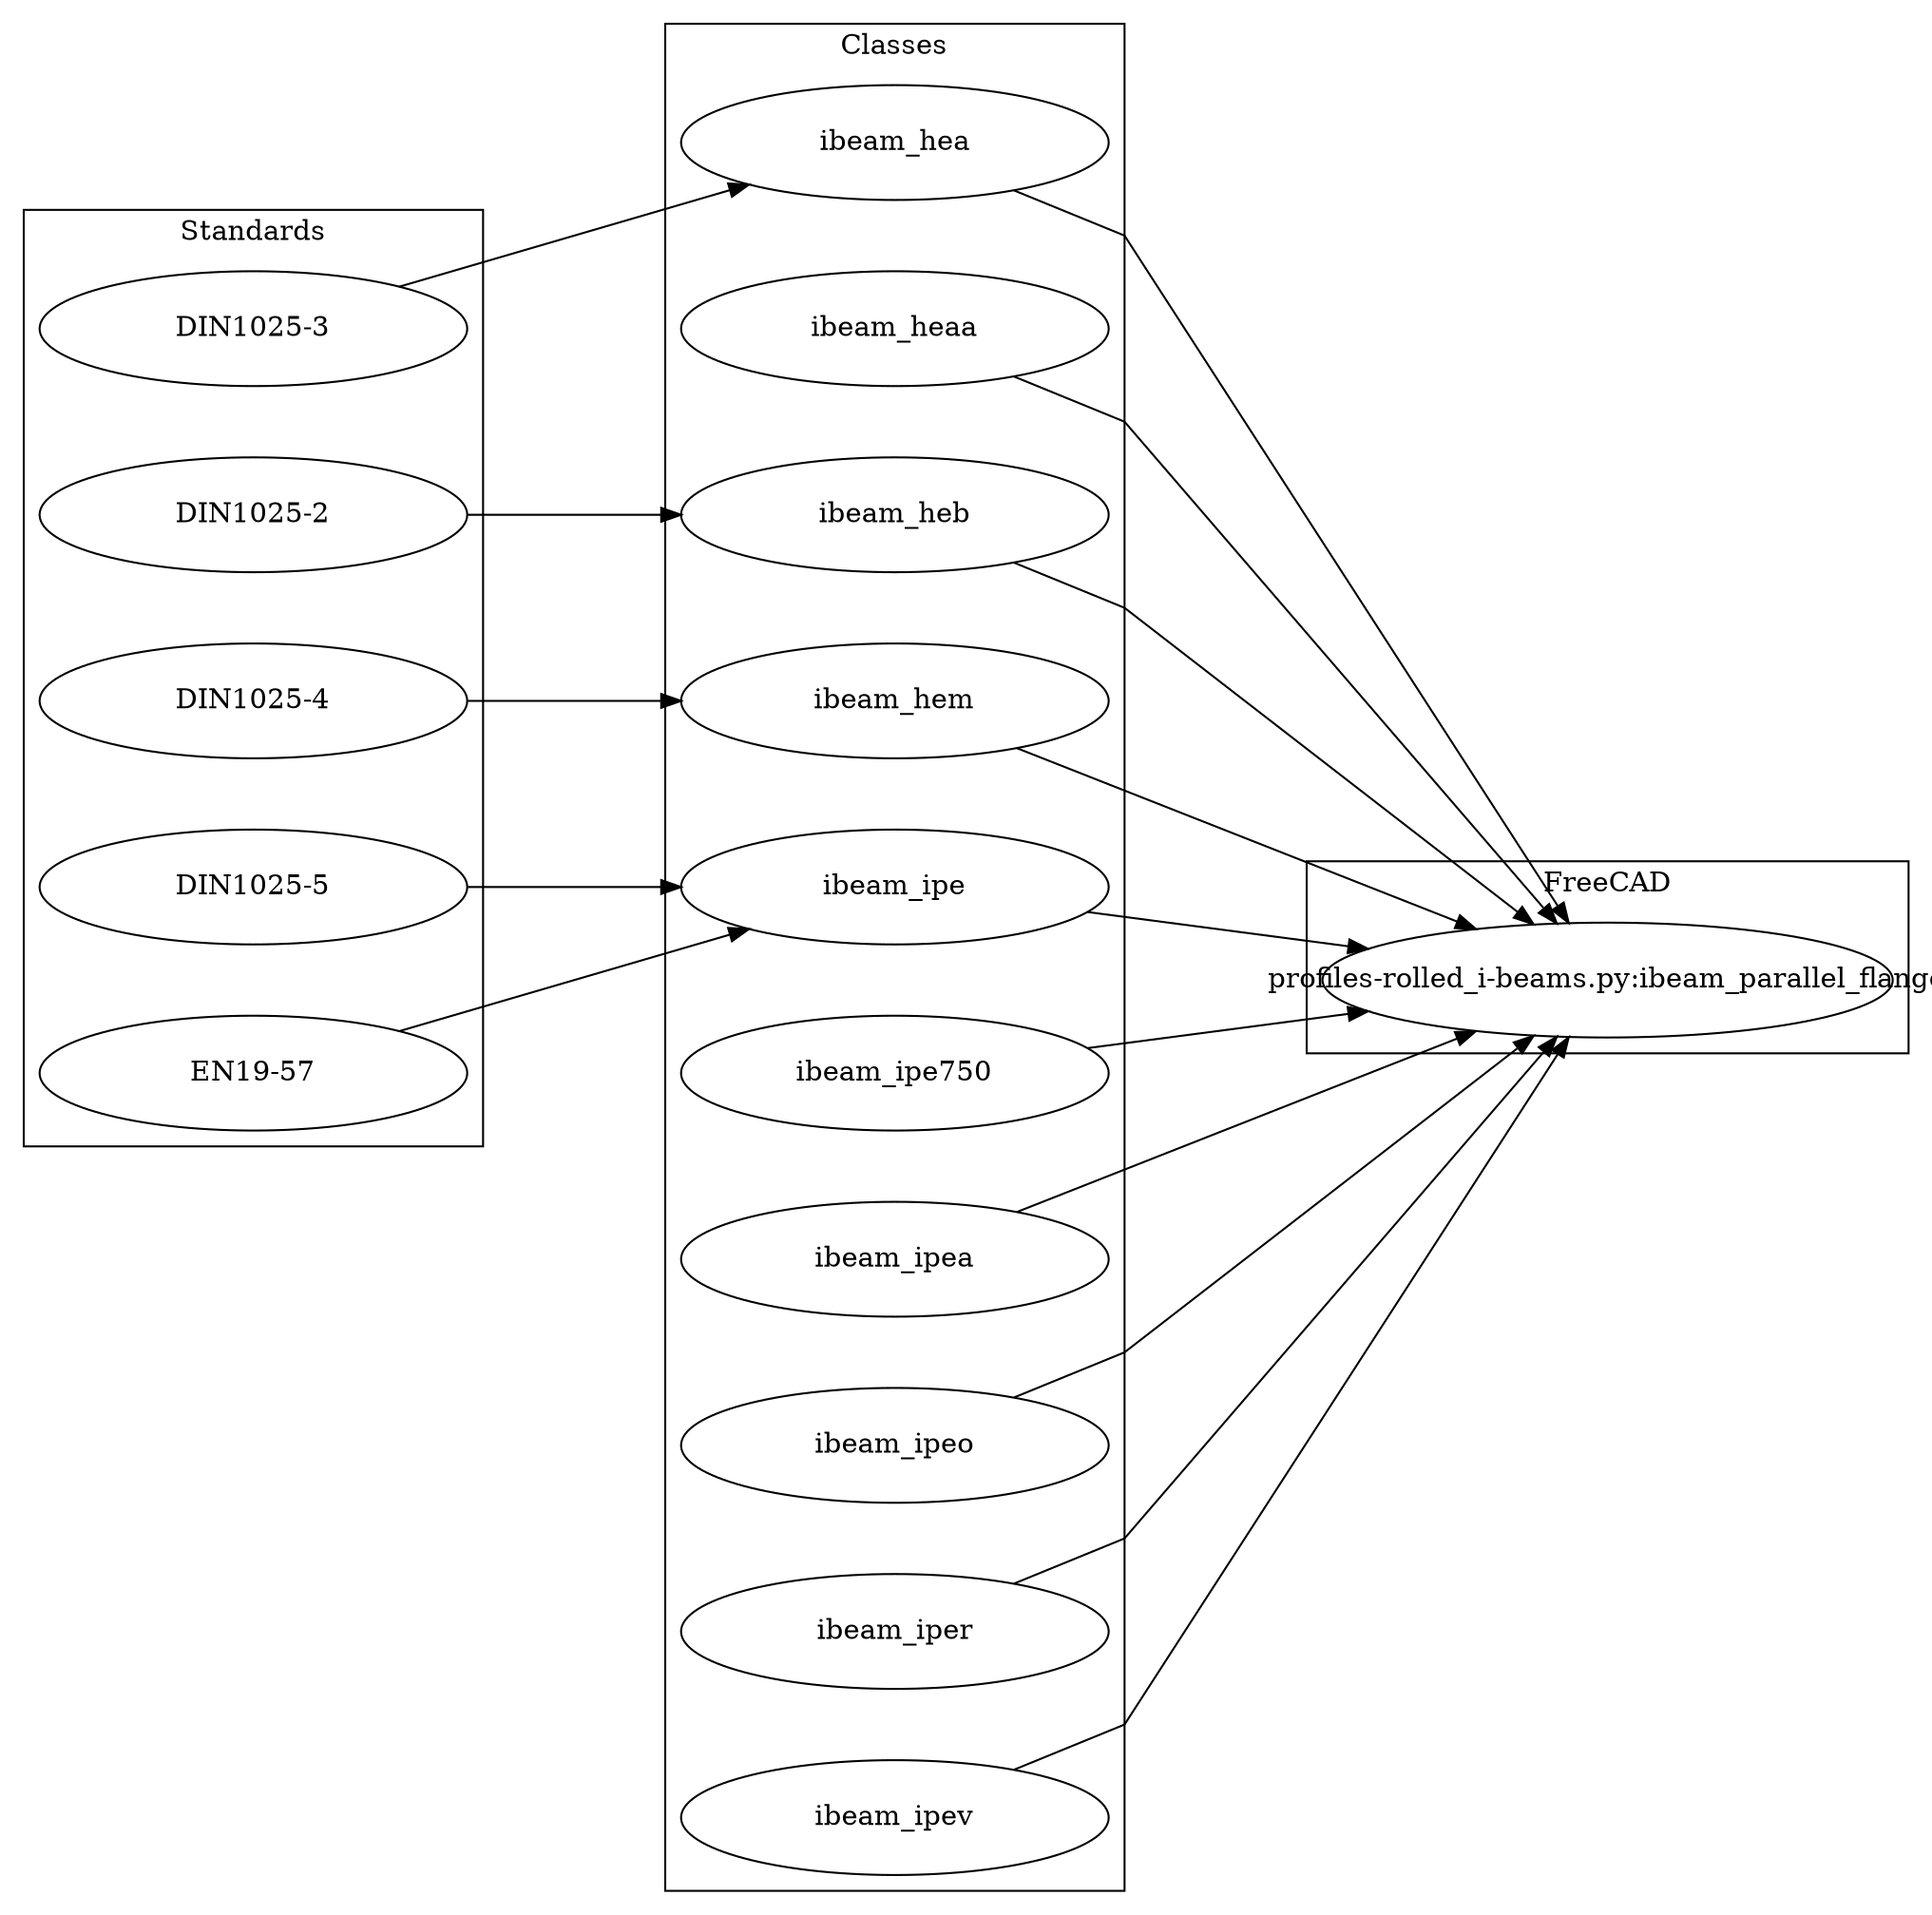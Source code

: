 digraph G {
rankdir=LR; nodesep=0.5; ranksep=1.5;splines=polyline;
subgraph cluster_cl {
label="Classes";
"ibeam_hea" [width=3, height=0.8, fixedsize=true];
"ibeam_heaa" [width=3, height=0.8, fixedsize=true];
"ibeam_heb" [width=3, height=0.8, fixedsize=true];
"ibeam_hem" [width=3, height=0.8, fixedsize=true];
"ibeam_ipe" [width=3, height=0.8, fixedsize=true];
"ibeam_ipe750" [width=3, height=0.8, fixedsize=true];
"ibeam_ipea" [width=3, height=0.8, fixedsize=true];
"ibeam_ipeo" [width=3, height=0.8, fixedsize=true];
"ibeam_iper" [width=3, height=0.8, fixedsize=true];
"ibeam_ipev" [width=3, height=0.8, fixedsize=true];
}
subgraph cluster_std {
label="Standards";
"DIN1025-3" [width=3, height=0.8, fixedsize=true];
"DIN1025-2" [width=3, height=0.8, fixedsize=true];
"DIN1025-4" [width=3, height=0.8, fixedsize=true];
"DIN1025-5" [width=3, height=0.8, fixedsize=true];
"EN19-57" [width=3, height=0.8, fixedsize=true];
}
subgraph cluster_fcd {
label="FreeCAD";
"profiles-rolled_i-beams.py:ibeam_parallel_flange" [width=4, height=0.8, fixedsize=true];
"profiles-rolled_i-beams.py:ibeam_parallel_flange" [width=4, height=0.8, fixedsize=true];
"profiles-rolled_i-beams.py:ibeam_parallel_flange" [width=4, height=0.8, fixedsize=true];
"profiles-rolled_i-beams.py:ibeam_parallel_flange" [width=4, height=0.8, fixedsize=true];
"profiles-rolled_i-beams.py:ibeam_parallel_flange" [width=4, height=0.8, fixedsize=true];
"profiles-rolled_i-beams.py:ibeam_parallel_flange" [width=4, height=0.8, fixedsize=true];
"profiles-rolled_i-beams.py:ibeam_parallel_flange" [width=4, height=0.8, fixedsize=true];
"profiles-rolled_i-beams.py:ibeam_parallel_flange" [width=4, height=0.8, fixedsize=true];
"profiles-rolled_i-beams.py:ibeam_parallel_flange" [width=4, height=0.8, fixedsize=true];
"profiles-rolled_i-beams.py:ibeam_parallel_flange" [width=4, height=0.8, fixedsize=true];
}
subgraph cluster_ocd {
label="OpenSCAD";
}
"ibeam_hea" -> "profiles-rolled_i-beams.py:ibeam_parallel_flange";
"DIN1025-3" -> "ibeam_hea";
"ibeam_heaa" -> "profiles-rolled_i-beams.py:ibeam_parallel_flange";
"ibeam_heb" -> "profiles-rolled_i-beams.py:ibeam_parallel_flange";
"DIN1025-2" -> "ibeam_heb";
"ibeam_hem" -> "profiles-rolled_i-beams.py:ibeam_parallel_flange";
"DIN1025-4" -> "ibeam_hem";
"ibeam_ipe" -> "profiles-rolled_i-beams.py:ibeam_parallel_flange";
"DIN1025-5" -> "ibeam_ipe";
"EN19-57" -> "ibeam_ipe";
"ibeam_ipe750" -> "profiles-rolled_i-beams.py:ibeam_parallel_flange";
"ibeam_ipea" -> "profiles-rolled_i-beams.py:ibeam_parallel_flange";
"ibeam_ipeo" -> "profiles-rolled_i-beams.py:ibeam_parallel_flange";
"ibeam_iper" -> "profiles-rolled_i-beams.py:ibeam_parallel_flange";
"ibeam_ipev" -> "profiles-rolled_i-beams.py:ibeam_parallel_flange";
}